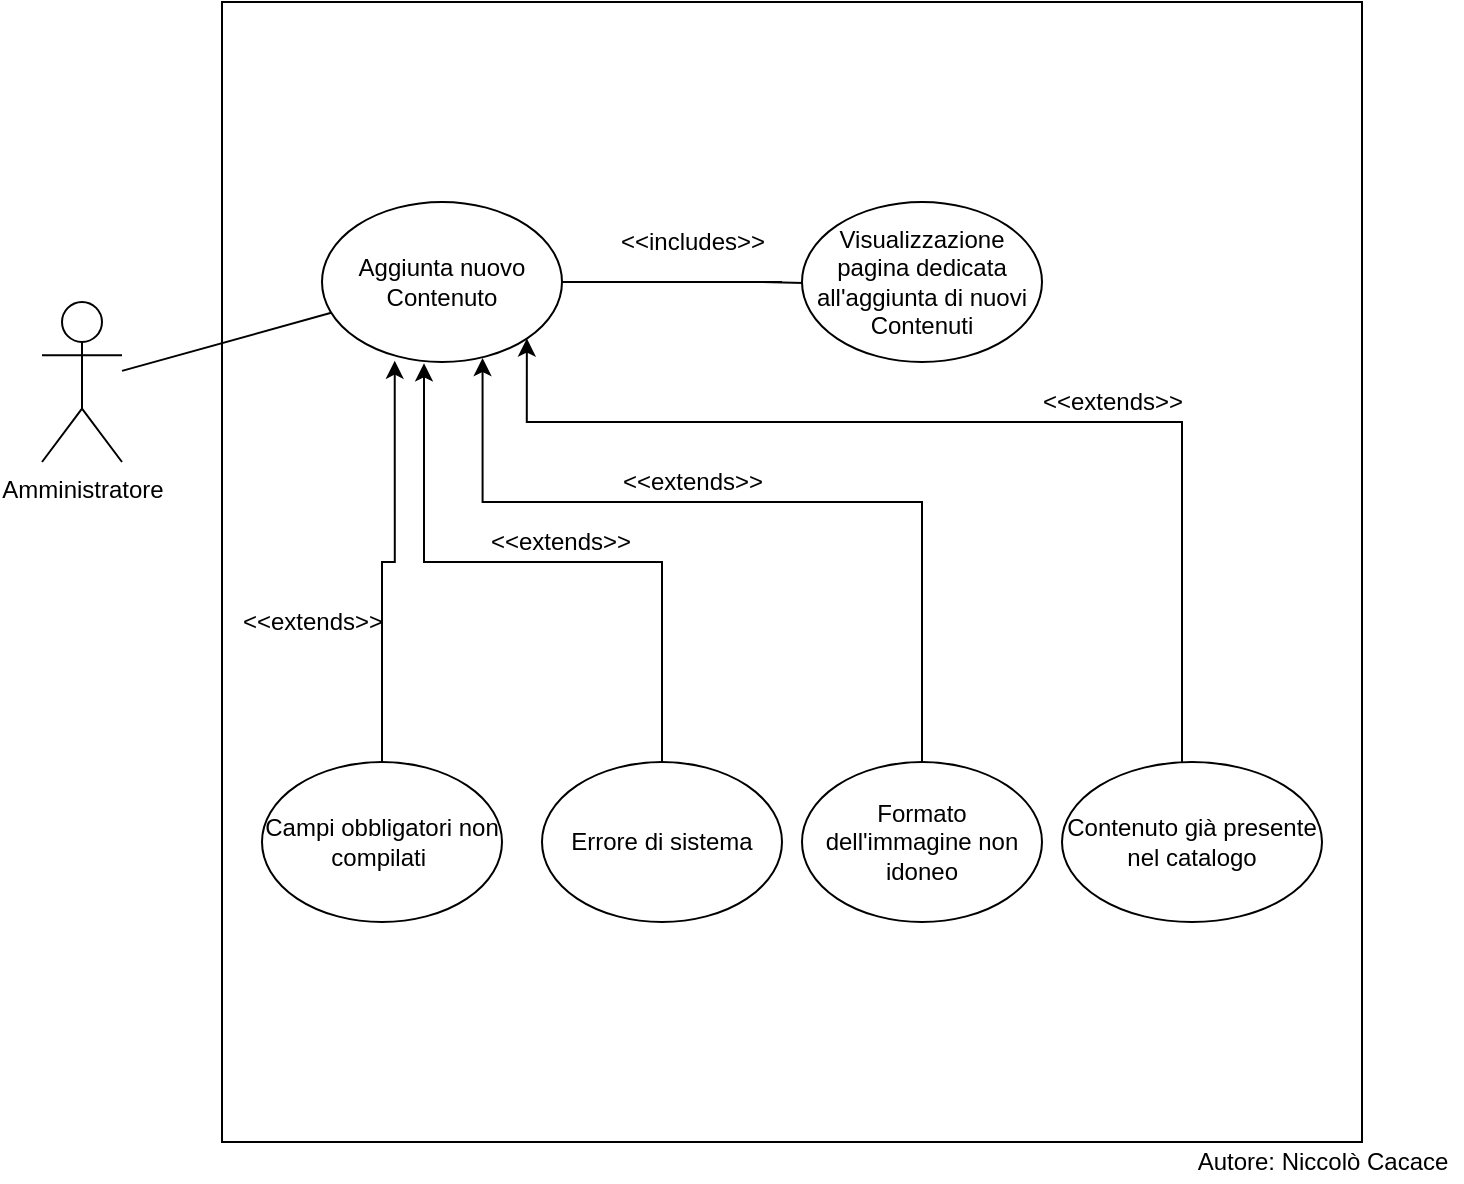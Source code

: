 <mxfile version="16.5.6" type="device"><diagram id="C5RBs43oDa-KdzZeNtuy" name="Page-1"><mxGraphModel dx="1278" dy="564" grid="1" gridSize="10" guides="1" tooltips="1" connect="1" arrows="1" fold="1" page="1" pageScale="1" pageWidth="827" pageHeight="1169" math="0" shadow="0"><root><mxCell id="WIyWlLk6GJQsqaUBKTNV-0"/><mxCell id="WIyWlLk6GJQsqaUBKTNV-1" parent="WIyWlLk6GJQsqaUBKTNV-0"/><mxCell id="3iNjdxz6NmIYlLGLPsqI-0" value="Amministratore" style="shape=umlActor;verticalLabelPosition=bottom;verticalAlign=top;html=1;outlineConnect=0;" parent="WIyWlLk6GJQsqaUBKTNV-1" vertex="1"><mxGeometry x="110" y="330" width="40" height="80" as="geometry"/></mxCell><mxCell id="3iNjdxz6NmIYlLGLPsqI-1" value="" style="whiteSpace=wrap;html=1;aspect=fixed;" parent="WIyWlLk6GJQsqaUBKTNV-1" vertex="1"><mxGeometry x="200" y="180" width="570" height="570" as="geometry"/></mxCell><mxCell id="3iNjdxz6NmIYlLGLPsqI-7" value="" style="edgeStyle=orthogonalEdgeStyle;rounded=0;orthogonalLoop=1;jettySize=auto;html=1;startArrow=none;" parent="WIyWlLk6GJQsqaUBKTNV-1" target="3iNjdxz6NmIYlLGLPsqI-3" edge="1"><mxGeometry relative="1" as="geometry"><mxPoint x="470" y="320" as="sourcePoint"/></mxGeometry></mxCell><mxCell id="3iNjdxz6NmIYlLGLPsqI-2" value="Aggiunta nuovo Contenuto" style="ellipse;whiteSpace=wrap;html=1;" parent="WIyWlLk6GJQsqaUBKTNV-1" vertex="1"><mxGeometry x="250" y="280" width="120" height="80" as="geometry"/></mxCell><mxCell id="3iNjdxz6NmIYlLGLPsqI-3" value="Visualizzazione pagina dedicata all'aggiunta di nuovi Contenuti" style="ellipse;whiteSpace=wrap;html=1;" parent="WIyWlLk6GJQsqaUBKTNV-1" vertex="1"><mxGeometry x="490" y="280" width="120" height="80" as="geometry"/></mxCell><mxCell id="3iNjdxz6NmIYlLGLPsqI-13" value="" style="edgeStyle=orthogonalEdgeStyle;rounded=0;orthogonalLoop=1;jettySize=auto;html=1;entryX=0.303;entryY=0.992;entryDx=0;entryDy=0;entryPerimeter=0;" parent="WIyWlLk6GJQsqaUBKTNV-1" source="3iNjdxz6NmIYlLGLPsqI-9" target="3iNjdxz6NmIYlLGLPsqI-2" edge="1"><mxGeometry relative="1" as="geometry"/></mxCell><mxCell id="3iNjdxz6NmIYlLGLPsqI-9" value="Campi obbligatori non compilati&amp;nbsp;" style="ellipse;whiteSpace=wrap;html=1;" parent="WIyWlLk6GJQsqaUBKTNV-1" vertex="1"><mxGeometry x="220" y="560" width="120" height="80" as="geometry"/></mxCell><mxCell id="3iNjdxz6NmIYlLGLPsqI-24" style="edgeStyle=orthogonalEdgeStyle;rounded=0;orthogonalLoop=1;jettySize=auto;html=1;entryX=0.425;entryY=1.008;entryDx=0;entryDy=0;entryPerimeter=0;" parent="WIyWlLk6GJQsqaUBKTNV-1" source="3iNjdxz6NmIYlLGLPsqI-11" target="3iNjdxz6NmIYlLGLPsqI-2" edge="1"><mxGeometry relative="1" as="geometry"/></mxCell><mxCell id="3iNjdxz6NmIYlLGLPsqI-11" value="Errore di sistema" style="ellipse;whiteSpace=wrap;html=1;" parent="WIyWlLk6GJQsqaUBKTNV-1" vertex="1"><mxGeometry x="360" y="560" width="120" height="80" as="geometry"/></mxCell><mxCell id="3iNjdxz6NmIYlLGLPsqI-14" value="" style="edgeStyle=orthogonalEdgeStyle;rounded=0;orthogonalLoop=1;jettySize=auto;html=1;endArrow=none;" parent="WIyWlLk6GJQsqaUBKTNV-1" source="3iNjdxz6NmIYlLGLPsqI-2" edge="1"><mxGeometry relative="1" as="geometry"><mxPoint x="370" y="320" as="sourcePoint"/><mxPoint x="480" y="320" as="targetPoint"/></mxGeometry></mxCell><mxCell id="3iNjdxz6NmIYlLGLPsqI-15" value="&amp;lt;&amp;lt;includes&amp;gt;&amp;gt;" style="text;html=1;resizable=0;autosize=1;align=center;verticalAlign=middle;points=[];fillColor=none;strokeColor=none;rounded=0;" parent="WIyWlLk6GJQsqaUBKTNV-1" vertex="1"><mxGeometry x="390" y="290" width="90" height="20" as="geometry"/></mxCell><mxCell id="3iNjdxz6NmIYlLGLPsqI-16" value="&amp;lt;&amp;lt;extends&amp;gt;&amp;gt;" style="text;html=1;resizable=0;autosize=1;align=center;verticalAlign=middle;points=[];fillColor=none;strokeColor=none;rounded=0;" parent="WIyWlLk6GJQsqaUBKTNV-1" vertex="1"><mxGeometry x="324" y="440" width="90" height="20" as="geometry"/></mxCell><mxCell id="3iNjdxz6NmIYlLGLPsqI-17" value="&amp;lt;&amp;lt;extends&amp;gt;&amp;gt;" style="text;html=1;resizable=0;autosize=1;align=center;verticalAlign=middle;points=[];fillColor=none;strokeColor=none;rounded=0;" parent="WIyWlLk6GJQsqaUBKTNV-1" vertex="1"><mxGeometry x="200" y="480" width="90" height="20" as="geometry"/></mxCell><mxCell id="3iNjdxz6NmIYlLGLPsqI-19" value="" style="endArrow=none;html=1;rounded=0;" parent="WIyWlLk6GJQsqaUBKTNV-1" source="3iNjdxz6NmIYlLGLPsqI-0" target="3iNjdxz6NmIYlLGLPsqI-2" edge="1"><mxGeometry width="50" height="50" relative="1" as="geometry"><mxPoint x="160" y="360" as="sourcePoint"/><mxPoint x="210" y="310" as="targetPoint"/></mxGeometry></mxCell><mxCell id="3iNjdxz6NmIYlLGLPsqI-32" style="edgeStyle=orthogonalEdgeStyle;rounded=0;orthogonalLoop=1;jettySize=auto;html=1;entryX=1;entryY=1;entryDx=0;entryDy=0;" parent="WIyWlLk6GJQsqaUBKTNV-1" source="3iNjdxz6NmIYlLGLPsqI-27" target="3iNjdxz6NmIYlLGLPsqI-2" edge="1"><mxGeometry relative="1" as="geometry"><Array as="points"><mxPoint x="680" y="390"/><mxPoint x="352" y="390"/></Array></mxGeometry></mxCell><mxCell id="3iNjdxz6NmIYlLGLPsqI-27" value="Contenuto già presente nel catalogo" style="ellipse;whiteSpace=wrap;html=1;" parent="WIyWlLk6GJQsqaUBKTNV-1" vertex="1"><mxGeometry x="620" y="560" width="130" height="80" as="geometry"/></mxCell><mxCell id="3iNjdxz6NmIYlLGLPsqI-30" style="edgeStyle=orthogonalEdgeStyle;rounded=0;orthogonalLoop=1;jettySize=auto;html=1;entryX=0.669;entryY=0.975;entryDx=0;entryDy=0;entryPerimeter=0;" parent="WIyWlLk6GJQsqaUBKTNV-1" source="3iNjdxz6NmIYlLGLPsqI-28" target="3iNjdxz6NmIYlLGLPsqI-2" edge="1"><mxGeometry relative="1" as="geometry"><Array as="points"><mxPoint x="550" y="430"/><mxPoint x="330" y="430"/></Array></mxGeometry></mxCell><mxCell id="3iNjdxz6NmIYlLGLPsqI-28" value="Formato dell'immagine non idoneo" style="ellipse;whiteSpace=wrap;html=1;" parent="WIyWlLk6GJQsqaUBKTNV-1" vertex="1"><mxGeometry x="490" y="560" width="120" height="80" as="geometry"/></mxCell><mxCell id="3iNjdxz6NmIYlLGLPsqI-31" value="&amp;lt;&amp;lt;extends&amp;gt;&amp;gt;" style="text;html=1;resizable=0;autosize=1;align=center;verticalAlign=middle;points=[];fillColor=none;strokeColor=none;rounded=0;" parent="WIyWlLk6GJQsqaUBKTNV-1" vertex="1"><mxGeometry x="390" y="410" width="90" height="20" as="geometry"/></mxCell><mxCell id="3iNjdxz6NmIYlLGLPsqI-33" value="&amp;lt;&amp;lt;extends&amp;gt;&amp;gt;" style="text;html=1;resizable=0;autosize=1;align=center;verticalAlign=middle;points=[];fillColor=none;strokeColor=none;rounded=0;" parent="WIyWlLk6GJQsqaUBKTNV-1" vertex="1"><mxGeometry x="600" y="370" width="90" height="20" as="geometry"/></mxCell><mxCell id="E0R5WsxOJKF5agMghJRQ-0" value="Autore: Niccolò Cacace" style="text;html=1;align=center;verticalAlign=middle;resizable=0;points=[];autosize=1;strokeColor=none;fillColor=none;" vertex="1" parent="WIyWlLk6GJQsqaUBKTNV-1"><mxGeometry x="680" y="750" width="140" height="20" as="geometry"/></mxCell></root></mxGraphModel></diagram></mxfile>